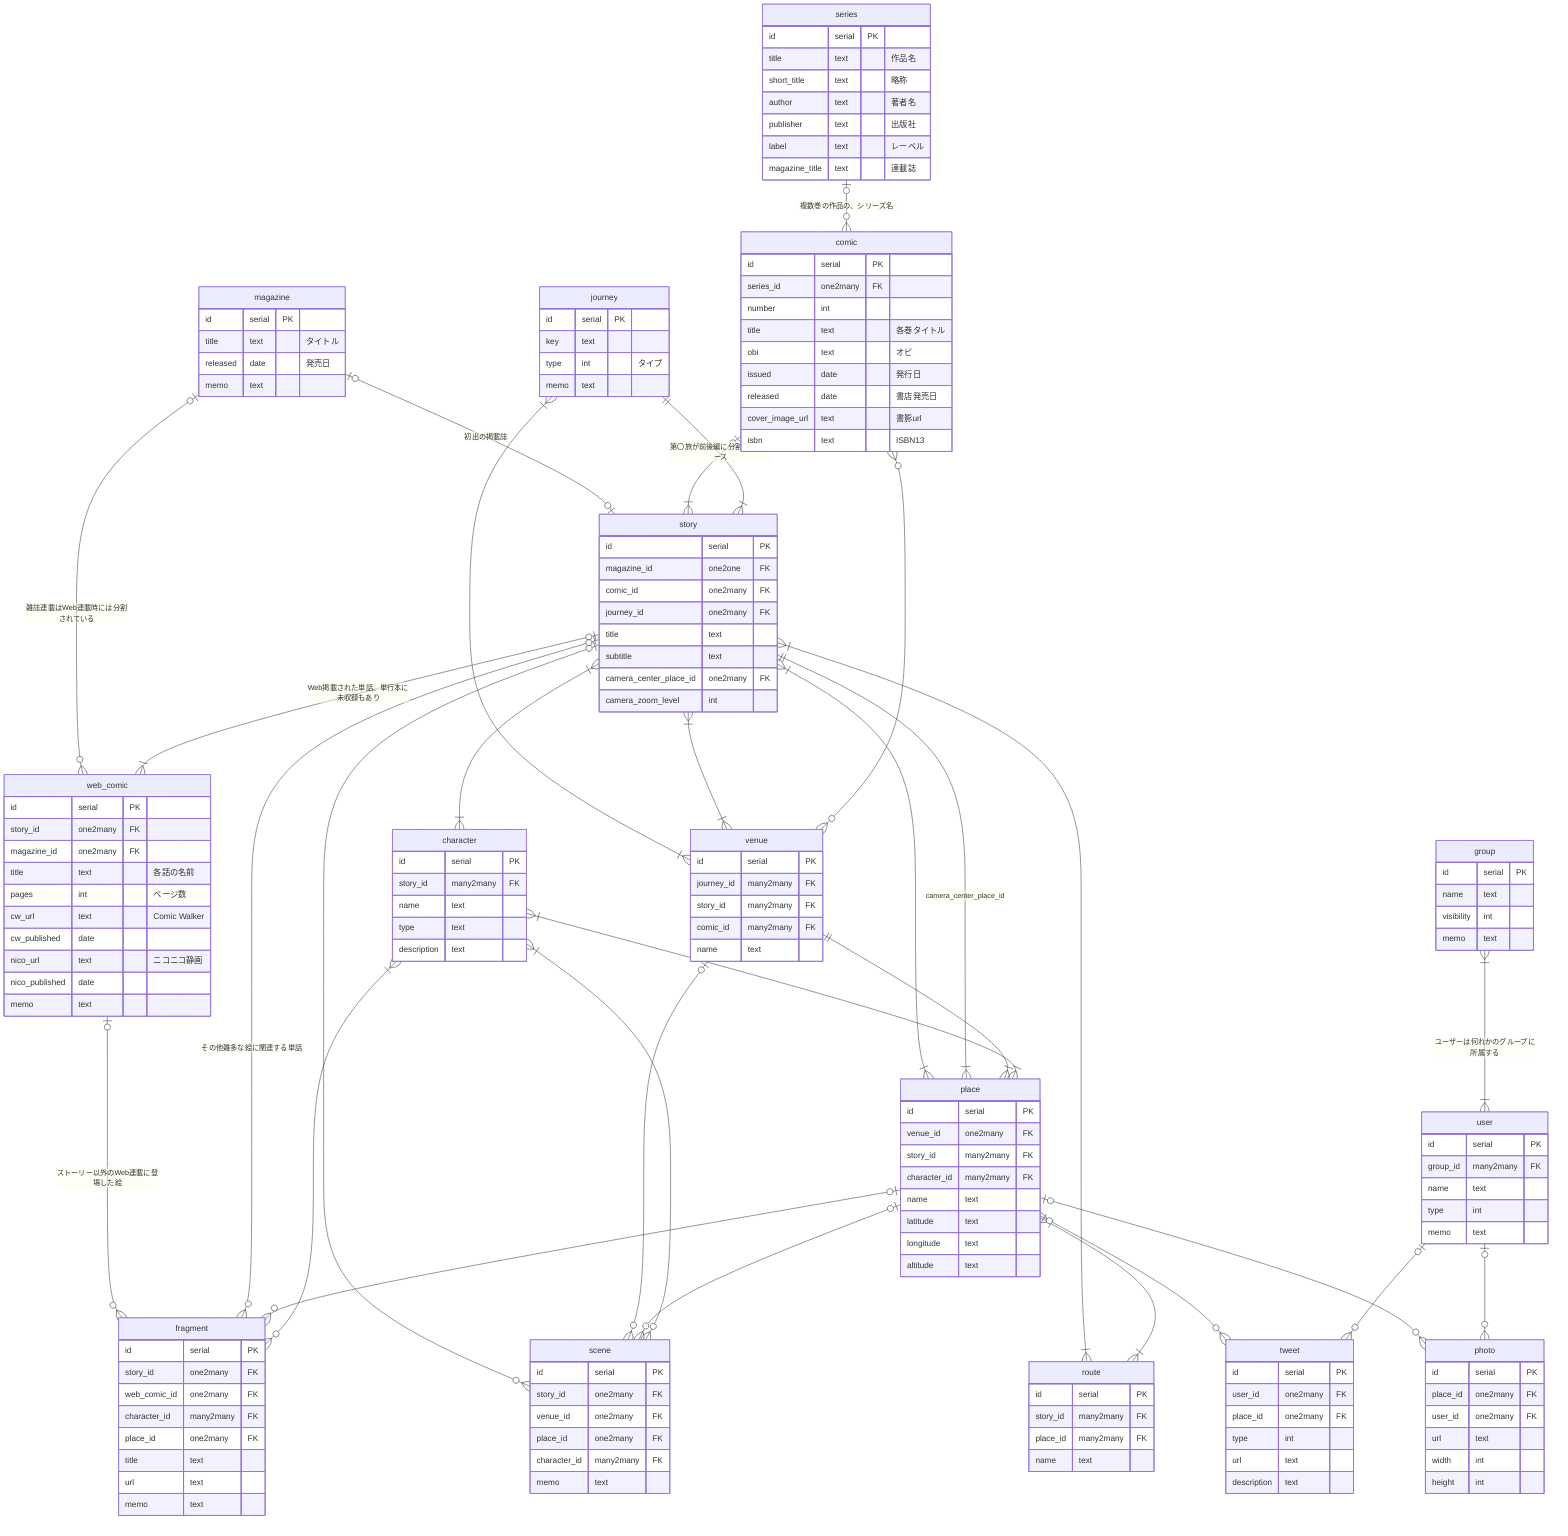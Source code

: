 erDiagram
    series |o--o{ comic : "複数巻の作品の、シリーズ名"
    %% 雑誌に載らないストーリー、掲載がない号もある
    magazine |o--o| story : "初出の掲載誌"
    magazine |o--o{ web_comic : "雑誌連載はWeb連載時には分割されている"
    story |o--|{ web_comic : "Web掲載された単話、単行本に未収録もあり"
    web_comic |o--o{ fragment : "ストーリー以外のWeb連載に登場した絵"
    comic |o--|{ story : ""
    journey ||--|{ story : "第〇旅が前後編に分割されるケース"
    journey }|--|{ venue : ""
    story |o--o{ fragment : "その他雑多な絵に関連する単話"
    story |o--o{ scene : ""
    story }|--|{ venue : ""
    story }|--|{ place : ""
    %% camera_center_place_id
    story ||--|{ place : "camera_center_place_id"
    story }|--|{ route : ""
    story }|--|{ character : ""
    place }|--|{ route : ""
    venue ||--|{ place : ""
    venue |o--o{ scene : ""
    comic }o--o{ venue : ""
    place |o--o{ fragment : ""
    place |o--o{ scene : ""
    place |o--o{ tweet : ""
    place |o--o{ photo : ""
    character }|--|{ place : ""
    character }|--o{ fragment : ""
    character }|--o{ scene : ""
    user |o--o{ tweet : ""
    user |o--o{ photo : ""
    group }|--|{ user : "ユーザーは何れかのグループに所属する"


series {
    id serial PK
    %% 正確な作品の名称
    title text "作品名"
    %% 略称や通称で代表的なもの
    short_title text "略称"
    author text "著者名"
    %% 出版社 例：KADOKAWA
    publisher text "出版社"
    %% コミック・シリーズのレーベル名称 例：電撃コミックスNEXT
    label text "レーベル"
    %% 雑誌連載の誌名か、Web連載のレーベル名称
    magazine_title text "連載誌"
}

%% comic 単行本 1巻、2巻、…。単巻のみの場合はseries_id=NULL
comic {
    id serial PK
    series_id one2many FK
    number int
    %% 例：ざつ旅-That's Journey- 1
    title text "各巻タイトル"
    %% 特徴的な帯の文言
    obi text "オビ"
    %% 巻末の奥付にある、初版発行日
    issued date "発行日"
    released date "書店発売日"
    %% 版元ドットコムの書誌情報DBより
    cover_image_url text "書影url"
    isbn text "ISBN13"
}

%% web_comic Web連載 第1旅(1)、番外旅、一枚モノ、…
web_comic {
    id serial PK
    story_id one2many FK
    magazine_id one2many FK
    title text "各話の名前"
    pages int "ページ数"
    cw_url text "Comic Walker"
    cw_published date
    nico_url text "ニコニコ静画"
    nico_published date
    memo text
}

%% magazine 雑誌連載 マオウ
magazine {
    id serial PK
    %% 雑誌のタイトル 例：電撃マオウ 2020年1月号
    title text "タイトル"
    %% 書店等での発売日 ※タイトルの月の2か月前27日前後
    released date "発売日"
    memo text
}

%% fragment その他媒体 表紙カラー、店舗特典、ポスター。コミック収録と未収録がある
fragment {
    id serial PK
    story_id one2many FK
    %% web_comic
    web_comic_id one2many FK
    character_id many2many FK
    place_id one2many FK
    title text
    url text ""
    memo text
}

%% journey 第〇旅、番外旅
journey {
    id serial PK
    key text
    %% 1:本編 2:番外旅 9:その他
    type int "タイプ"
    memo text
}

%% story 単行本の単話 第〇旅前編、第〇旅後編。コミック未収録もある
story {
    id serial PK
    magazine_id one2one FK
    comic_id one2many FK
    journey_id one2many FK
    title text
    subtitle text
    %% place このストーリーに登場する主な地点をすべて包含するような範囲（四角形）の中心
    camera_center_place_id one2many FK
    camera_zoom_level int
}

%% venue 目的地 会津、松島、那須、…
venue {
    id serial PK
    journey_id many2many FK
    story_id many2many FK
    comic_id many2many FK
    name text
}

%% place 場所 東京駅の顔出しパネル、登場店舗、宿泊場所、観光名所、施設、交通拠点
place {
    id serial PK
    venue_id one2many FK
    story_id many2many FK
    character_id many2many FK
    name text
    latitude text
    longitude text
    altitude text
}

%% route 経路 placeを組み合わせて経路とする
route {
    id serial PK
    story_id many2many FK
    place_id many2many FK
    name text
}

%% character キャラクター 主要5人、編集部、他
character {
    id serial PK
    story_id many2many FK
    name text
    type text
    description text
}

%% scene シーン 名シーン、ざつ旅ARのマーカー
scene {
    id serial PK
    story_id one2many FK
    venue_id one2many FK
    place_id one2many FK
    character_id many2many FK
    memo text
}

%% photo flickr (google place photo api有料)
photo {
    id serial PK
    place_id one2many FK
    user_id one2many FK
    url text
    width int
    height int
}

%% tweet Twitter 石坂さん、鈴ヶ森さん、読者等、無関係
tweet {
    id serial PK
    user_id one2many FK
    place_id one2many FK
    type int
    url text
    description text
}

%% user ユーザー 利用者
user {
    id serial PK
    group_id many2many FK
    name text
    type int
    memo text
}

%% group グループ
group {
    id serial PK
    name text
    visibility int
    memo text
}

%% role
%% permission 権限